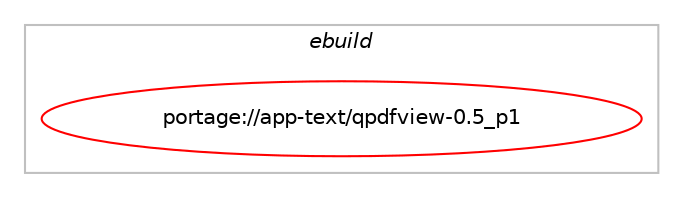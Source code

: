 digraph prolog {

# *************
# Graph options
# *************

newrank=true;
concentrate=true;
compound=true;
graph [rankdir=LR,fontname=Helvetica,fontsize=10,ranksep=1.5];#, ranksep=2.5, nodesep=0.2];
edge  [arrowhead=vee];
node  [fontname=Helvetica,fontsize=10];

# **********
# The ebuild
# **********

subgraph cluster_leftcol {
color=gray;
label=<<i>ebuild</i>>;
id [label="portage://app-text/qpdfview-0.5_p1", color=red, width=4, href="../app-text/qpdfview-0.5_p1.svg"];
}

# ****************
# The dependencies
# ****************

subgraph cluster_midcol {
color=gray;
label=<<i>dependencies</i>>;
subgraph cluster_compile {
fillcolor="#eeeeee";
style=filled;
label=<<i>compile</i>>;
# *** BEGIN UNKNOWN DEPENDENCY TYPE (TODO) ***
# id -> equal(use_conditional_group(negative,svg,portage://app-text/qpdfview-0.5_p1,[package_dependency(portage://app-text/qpdfview-0.5_p1,install,no,virtual,freedesktop-icon-theme,none,[,,],[],[])]))
# *** END UNKNOWN DEPENDENCY TYPE (TODO) ***

# *** BEGIN UNKNOWN DEPENDENCY TYPE (TODO) ***
# id -> equal(use_conditional_group(positive,cups,portage://app-text/qpdfview-0.5_p1,[package_dependency(portage://app-text/qpdfview-0.5_p1,install,no,net-print,cups,none,[,,],[],[])]))
# *** END UNKNOWN DEPENDENCY TYPE (TODO) ***

# *** BEGIN UNKNOWN DEPENDENCY TYPE (TODO) ***
# id -> equal(use_conditional_group(positive,dbus,portage://app-text/qpdfview-0.5_p1,[package_dependency(portage://app-text/qpdfview-0.5_p1,install,no,dev-qt,qtdbus,none,[,,],[slot(5)],[])]))
# *** END UNKNOWN DEPENDENCY TYPE (TODO) ***

# *** BEGIN UNKNOWN DEPENDENCY TYPE (TODO) ***
# id -> equal(use_conditional_group(positive,djvu,portage://app-text/qpdfview-0.5_p1,[package_dependency(portage://app-text/qpdfview-0.5_p1,install,no,app-text,djvu,none,[,,],[],[])]))
# *** END UNKNOWN DEPENDENCY TYPE (TODO) ***

# *** BEGIN UNKNOWN DEPENDENCY TYPE (TODO) ***
# id -> equal(use_conditional_group(positive,fitz,portage://app-text/qpdfview-0.5_p1,[package_dependency(portage://app-text/qpdfview-0.5_p1,install,no,app-text,mupdf,greaterequal,[1.7,,,1.7],any_same_slot,[])]))
# *** END UNKNOWN DEPENDENCY TYPE (TODO) ***

# *** BEGIN UNKNOWN DEPENDENCY TYPE (TODO) ***
# id -> equal(use_conditional_group(positive,pdf,portage://app-text/qpdfview-0.5_p1,[package_dependency(portage://app-text/qpdfview-0.5_p1,install,no,app-text,poppler,greaterequal,[0.35,,,0.35],[],[use(enable(qt5),none)]),package_dependency(portage://app-text/qpdfview-0.5_p1,install,no,dev-qt,qtxml,none,[,,],[slot(5)],[])]))
# *** END UNKNOWN DEPENDENCY TYPE (TODO) ***

# *** BEGIN UNKNOWN DEPENDENCY TYPE (TODO) ***
# id -> equal(use_conditional_group(positive,postscript,portage://app-text/qpdfview-0.5_p1,[package_dependency(portage://app-text/qpdfview-0.5_p1,install,no,app-text,libspectre,none,[,,],[],[])]))
# *** END UNKNOWN DEPENDENCY TYPE (TODO) ***

# *** BEGIN UNKNOWN DEPENDENCY TYPE (TODO) ***
# id -> equal(use_conditional_group(positive,sqlite,portage://app-text/qpdfview-0.5_p1,[package_dependency(portage://app-text/qpdfview-0.5_p1,install,no,dev-qt,qtsql,none,[,,],[slot(5)],[use(enable(sqlite),none)])]))
# *** END UNKNOWN DEPENDENCY TYPE (TODO) ***

# *** BEGIN UNKNOWN DEPENDENCY TYPE (TODO) ***
# id -> equal(use_conditional_group(positive,svg,portage://app-text/qpdfview-0.5_p1,[package_dependency(portage://app-text/qpdfview-0.5_p1,install,no,dev-qt,qtsvg,none,[,,],[slot(5)],[])]))
# *** END UNKNOWN DEPENDENCY TYPE (TODO) ***

# *** BEGIN UNKNOWN DEPENDENCY TYPE (TODO) ***
# id -> equal(use_conditional_group(positive,synctex,portage://app-text/qpdfview-0.5_p1,[package_dependency(portage://app-text/qpdfview-0.5_p1,install,no,app-text,texlive-core,none,[,,],[],[])]))
# *** END UNKNOWN DEPENDENCY TYPE (TODO) ***

# *** BEGIN UNKNOWN DEPENDENCY TYPE (TODO) ***
# id -> equal(package_dependency(portage://app-text/qpdfview-0.5_p1,install,no,dev-qt,qtconcurrent,none,[,,],[slot(5)],[]))
# *** END UNKNOWN DEPENDENCY TYPE (TODO) ***

# *** BEGIN UNKNOWN DEPENDENCY TYPE (TODO) ***
# id -> equal(package_dependency(portage://app-text/qpdfview-0.5_p1,install,no,dev-qt,qtcore,none,[,,],[slot(5)],[]))
# *** END UNKNOWN DEPENDENCY TYPE (TODO) ***

# *** BEGIN UNKNOWN DEPENDENCY TYPE (TODO) ***
# id -> equal(package_dependency(portage://app-text/qpdfview-0.5_p1,install,no,dev-qt,qtgui,none,[,,],[slot(5)],[]))
# *** END UNKNOWN DEPENDENCY TYPE (TODO) ***

# *** BEGIN UNKNOWN DEPENDENCY TYPE (TODO) ***
# id -> equal(package_dependency(portage://app-text/qpdfview-0.5_p1,install,no,dev-qt,qtprintsupport,none,[,,],[slot(5)],[use(optenable(cups),none)]))
# *** END UNKNOWN DEPENDENCY TYPE (TODO) ***

# *** BEGIN UNKNOWN DEPENDENCY TYPE (TODO) ***
# id -> equal(package_dependency(portage://app-text/qpdfview-0.5_p1,install,no,dev-qt,qtwidgets,none,[,,],[slot(5)],[]))
# *** END UNKNOWN DEPENDENCY TYPE (TODO) ***

}
subgraph cluster_compileandrun {
fillcolor="#eeeeee";
style=filled;
label=<<i>compile and run</i>>;
}
subgraph cluster_run {
fillcolor="#eeeeee";
style=filled;
label=<<i>run</i>>;
# *** BEGIN UNKNOWN DEPENDENCY TYPE (TODO) ***
# id -> equal(use_conditional_group(negative,svg,portage://app-text/qpdfview-0.5_p1,[package_dependency(portage://app-text/qpdfview-0.5_p1,run,no,virtual,freedesktop-icon-theme,none,[,,],[],[])]))
# *** END UNKNOWN DEPENDENCY TYPE (TODO) ***

# *** BEGIN UNKNOWN DEPENDENCY TYPE (TODO) ***
# id -> equal(use_conditional_group(positive,cups,portage://app-text/qpdfview-0.5_p1,[package_dependency(portage://app-text/qpdfview-0.5_p1,run,no,net-print,cups,none,[,,],[],[])]))
# *** END UNKNOWN DEPENDENCY TYPE (TODO) ***

# *** BEGIN UNKNOWN DEPENDENCY TYPE (TODO) ***
# id -> equal(use_conditional_group(positive,dbus,portage://app-text/qpdfview-0.5_p1,[package_dependency(portage://app-text/qpdfview-0.5_p1,run,no,dev-qt,qtdbus,none,[,,],[slot(5)],[])]))
# *** END UNKNOWN DEPENDENCY TYPE (TODO) ***

# *** BEGIN UNKNOWN DEPENDENCY TYPE (TODO) ***
# id -> equal(use_conditional_group(positive,djvu,portage://app-text/qpdfview-0.5_p1,[package_dependency(portage://app-text/qpdfview-0.5_p1,run,no,app-text,djvu,none,[,,],[],[])]))
# *** END UNKNOWN DEPENDENCY TYPE (TODO) ***

# *** BEGIN UNKNOWN DEPENDENCY TYPE (TODO) ***
# id -> equal(use_conditional_group(positive,fitz,portage://app-text/qpdfview-0.5_p1,[package_dependency(portage://app-text/qpdfview-0.5_p1,run,no,app-text,mupdf,greaterequal,[1.7,,,1.7],any_same_slot,[])]))
# *** END UNKNOWN DEPENDENCY TYPE (TODO) ***

# *** BEGIN UNKNOWN DEPENDENCY TYPE (TODO) ***
# id -> equal(use_conditional_group(positive,pdf,portage://app-text/qpdfview-0.5_p1,[package_dependency(portage://app-text/qpdfview-0.5_p1,run,no,app-text,poppler,greaterequal,[0.35,,,0.35],[],[use(enable(qt5),none)]),package_dependency(portage://app-text/qpdfview-0.5_p1,run,no,dev-qt,qtxml,none,[,,],[slot(5)],[])]))
# *** END UNKNOWN DEPENDENCY TYPE (TODO) ***

# *** BEGIN UNKNOWN DEPENDENCY TYPE (TODO) ***
# id -> equal(use_conditional_group(positive,postscript,portage://app-text/qpdfview-0.5_p1,[package_dependency(portage://app-text/qpdfview-0.5_p1,run,no,app-text,libspectre,none,[,,],[],[])]))
# *** END UNKNOWN DEPENDENCY TYPE (TODO) ***

# *** BEGIN UNKNOWN DEPENDENCY TYPE (TODO) ***
# id -> equal(use_conditional_group(positive,sqlite,portage://app-text/qpdfview-0.5_p1,[package_dependency(portage://app-text/qpdfview-0.5_p1,run,no,dev-qt,qtsql,none,[,,],[slot(5)],[use(enable(sqlite),none)])]))
# *** END UNKNOWN DEPENDENCY TYPE (TODO) ***

# *** BEGIN UNKNOWN DEPENDENCY TYPE (TODO) ***
# id -> equal(use_conditional_group(positive,svg,portage://app-text/qpdfview-0.5_p1,[package_dependency(portage://app-text/qpdfview-0.5_p1,run,no,dev-qt,qtsvg,none,[,,],[slot(5)],[])]))
# *** END UNKNOWN DEPENDENCY TYPE (TODO) ***

# *** BEGIN UNKNOWN DEPENDENCY TYPE (TODO) ***
# id -> equal(use_conditional_group(positive,synctex,portage://app-text/qpdfview-0.5_p1,[package_dependency(portage://app-text/qpdfview-0.5_p1,run,no,app-text,texlive-core,none,[,,],[],[])]))
# *** END UNKNOWN DEPENDENCY TYPE (TODO) ***

# *** BEGIN UNKNOWN DEPENDENCY TYPE (TODO) ***
# id -> equal(package_dependency(portage://app-text/qpdfview-0.5_p1,run,no,dev-qt,qtconcurrent,none,[,,],[slot(5)],[]))
# *** END UNKNOWN DEPENDENCY TYPE (TODO) ***

# *** BEGIN UNKNOWN DEPENDENCY TYPE (TODO) ***
# id -> equal(package_dependency(portage://app-text/qpdfview-0.5_p1,run,no,dev-qt,qtcore,none,[,,],[slot(5)],[]))
# *** END UNKNOWN DEPENDENCY TYPE (TODO) ***

# *** BEGIN UNKNOWN DEPENDENCY TYPE (TODO) ***
# id -> equal(package_dependency(portage://app-text/qpdfview-0.5_p1,run,no,dev-qt,qtgui,none,[,,],[slot(5)],[]))
# *** END UNKNOWN DEPENDENCY TYPE (TODO) ***

# *** BEGIN UNKNOWN DEPENDENCY TYPE (TODO) ***
# id -> equal(package_dependency(portage://app-text/qpdfview-0.5_p1,run,no,dev-qt,qtprintsupport,none,[,,],[slot(5)],[use(optenable(cups),none)]))
# *** END UNKNOWN DEPENDENCY TYPE (TODO) ***

# *** BEGIN UNKNOWN DEPENDENCY TYPE (TODO) ***
# id -> equal(package_dependency(portage://app-text/qpdfview-0.5_p1,run,no,dev-qt,qtwidgets,none,[,,],[slot(5)],[]))
# *** END UNKNOWN DEPENDENCY TYPE (TODO) ***

}
}

# **************
# The candidates
# **************

subgraph cluster_choices {
rank=same;
color=gray;
label=<<i>candidates</i>>;

}

}

